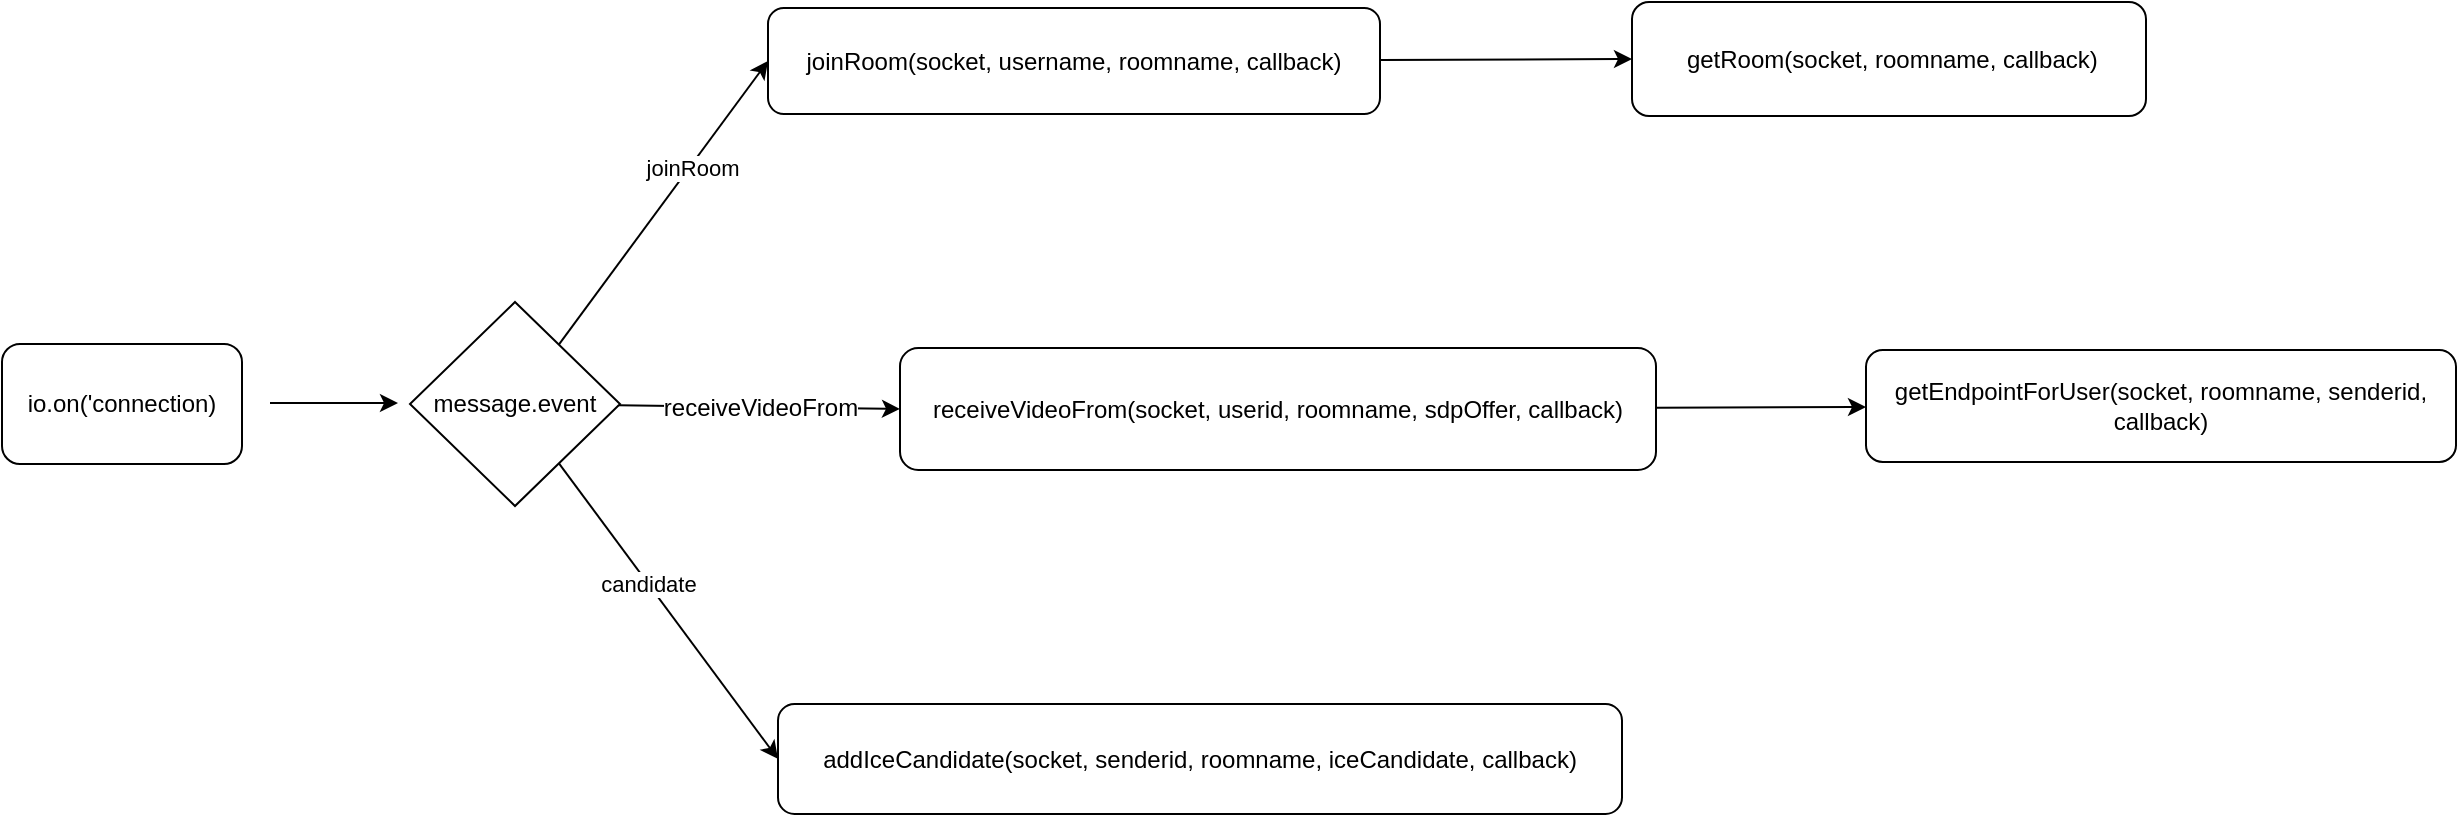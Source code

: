 <mxfile version="14.8.4" type="github">
  <diagram id="M8-sxqGqLeDvhWGZNvM7" name="Page-1">
    <mxGraphModel dx="1582" dy="717" grid="0" gridSize="10" guides="1" tooltips="1" connect="1" arrows="1" fold="1" page="0" pageScale="1" pageWidth="827" pageHeight="1169" math="0" shadow="0">
      <root>
        <mxCell id="0" />
        <mxCell id="1" parent="0" />
        <mxCell id="mVjBr7OVHxoptxPdOvyU-3" value="&lt;span&gt;io.on(&#39;connection)&lt;/span&gt;" style="rounded=1;whiteSpace=wrap;html=1;" vertex="1" parent="1">
          <mxGeometry x="-250" y="207" width="120" height="60" as="geometry" />
        </mxCell>
        <mxCell id="mVjBr7OVHxoptxPdOvyU-17" style="edgeStyle=none;rounded=0;orthogonalLoop=1;jettySize=auto;html=1;entryX=0;entryY=0.5;entryDx=0;entryDy=0;" edge="1" parent="1" source="mVjBr7OVHxoptxPdOvyU-4" target="mVjBr7OVHxoptxPdOvyU-16">
          <mxGeometry relative="1" as="geometry" />
        </mxCell>
        <mxCell id="mVjBr7OVHxoptxPdOvyU-4" value="joinRoom(socket, username, roomname, callback)" style="rounded=1;whiteSpace=wrap;html=1;" vertex="1" parent="1">
          <mxGeometry x="133" y="39" width="306" height="53" as="geometry" />
        </mxCell>
        <mxCell id="mVjBr7OVHxoptxPdOvyU-19" style="edgeStyle=none;rounded=0;orthogonalLoop=1;jettySize=auto;html=1;" edge="1" parent="1" source="mVjBr7OVHxoptxPdOvyU-5" target="mVjBr7OVHxoptxPdOvyU-18">
          <mxGeometry relative="1" as="geometry" />
        </mxCell>
        <mxCell id="mVjBr7OVHxoptxPdOvyU-5" value="receiveVideoFrom(socket, userid, roomname, sdpOffer, callback)" style="rounded=1;whiteSpace=wrap;html=1;" vertex="1" parent="1">
          <mxGeometry x="199" y="209" width="378" height="61" as="geometry" />
        </mxCell>
        <mxCell id="mVjBr7OVHxoptxPdOvyU-6" value="addIceCandidate(socket, senderid, roomname, iceCandidate, callback)" style="rounded=1;whiteSpace=wrap;html=1;" vertex="1" parent="1">
          <mxGeometry x="138" y="387" width="422" height="55" as="geometry" />
        </mxCell>
        <mxCell id="mVjBr7OVHxoptxPdOvyU-8" value="" style="endArrow=classic;html=1;" edge="1" parent="1">
          <mxGeometry width="50" height="50" relative="1" as="geometry">
            <mxPoint x="-116" y="236.5" as="sourcePoint" />
            <mxPoint x="-52" y="236.5" as="targetPoint" />
          </mxGeometry>
        </mxCell>
        <mxCell id="mVjBr7OVHxoptxPdOvyU-10" style="rounded=0;orthogonalLoop=1;jettySize=auto;html=1;entryX=0;entryY=0.5;entryDx=0;entryDy=0;" edge="1" parent="1" source="mVjBr7OVHxoptxPdOvyU-9" target="mVjBr7OVHxoptxPdOvyU-4">
          <mxGeometry relative="1" as="geometry" />
        </mxCell>
        <mxCell id="mVjBr7OVHxoptxPdOvyU-14" value="joinRoom" style="edgeLabel;html=1;align=center;verticalAlign=middle;resizable=0;points=[];" vertex="1" connectable="0" parent="mVjBr7OVHxoptxPdOvyU-10">
          <mxGeometry x="0.255" y="-1" relative="1" as="geometry">
            <mxPoint as="offset" />
          </mxGeometry>
        </mxCell>
        <mxCell id="mVjBr7OVHxoptxPdOvyU-11" value="&lt;meta charset=&quot;utf-8&quot;&gt;&lt;span style=&quot;color: rgb(0, 0, 0); font-family: helvetica; font-size: 12px; font-style: normal; font-weight: 400; letter-spacing: normal; text-align: center; text-indent: 0px; text-transform: none; word-spacing: 0px; background-color: rgb(255, 255, 255); display: inline; float: none;&quot;&gt;receiveVideoFrom&lt;/span&gt;" style="edgeStyle=none;rounded=0;orthogonalLoop=1;jettySize=auto;html=1;entryX=0;entryY=0.5;entryDx=0;entryDy=0;" edge="1" parent="1" source="mVjBr7OVHxoptxPdOvyU-9" target="mVjBr7OVHxoptxPdOvyU-5">
          <mxGeometry relative="1" as="geometry" />
        </mxCell>
        <mxCell id="mVjBr7OVHxoptxPdOvyU-12" style="edgeStyle=none;rounded=0;orthogonalLoop=1;jettySize=auto;html=1;entryX=0;entryY=0.5;entryDx=0;entryDy=0;" edge="1" parent="1" source="mVjBr7OVHxoptxPdOvyU-9" target="mVjBr7OVHxoptxPdOvyU-6">
          <mxGeometry relative="1" as="geometry" />
        </mxCell>
        <mxCell id="mVjBr7OVHxoptxPdOvyU-15" value="candidate" style="edgeLabel;html=1;align=center;verticalAlign=middle;resizable=0;points=[];" vertex="1" connectable="0" parent="mVjBr7OVHxoptxPdOvyU-12">
          <mxGeometry x="-0.184" relative="1" as="geometry">
            <mxPoint as="offset" />
          </mxGeometry>
        </mxCell>
        <mxCell id="mVjBr7OVHxoptxPdOvyU-9" value="message.event" style="rhombus;whiteSpace=wrap;html=1;" vertex="1" parent="1">
          <mxGeometry x="-46" y="186" width="105" height="102" as="geometry" />
        </mxCell>
        <mxCell id="mVjBr7OVHxoptxPdOvyU-16" value="&amp;nbsp;getRoom(socket, roomname, callback)" style="rounded=1;whiteSpace=wrap;html=1;" vertex="1" parent="1">
          <mxGeometry x="565" y="36" width="257" height="57" as="geometry" />
        </mxCell>
        <mxCell id="mVjBr7OVHxoptxPdOvyU-18" value="getEndpointForUser(socket, roomname, senderid, callback)" style="rounded=1;whiteSpace=wrap;html=1;" vertex="1" parent="1">
          <mxGeometry x="682" y="210" width="295" height="56" as="geometry" />
        </mxCell>
      </root>
    </mxGraphModel>
  </diagram>
</mxfile>
